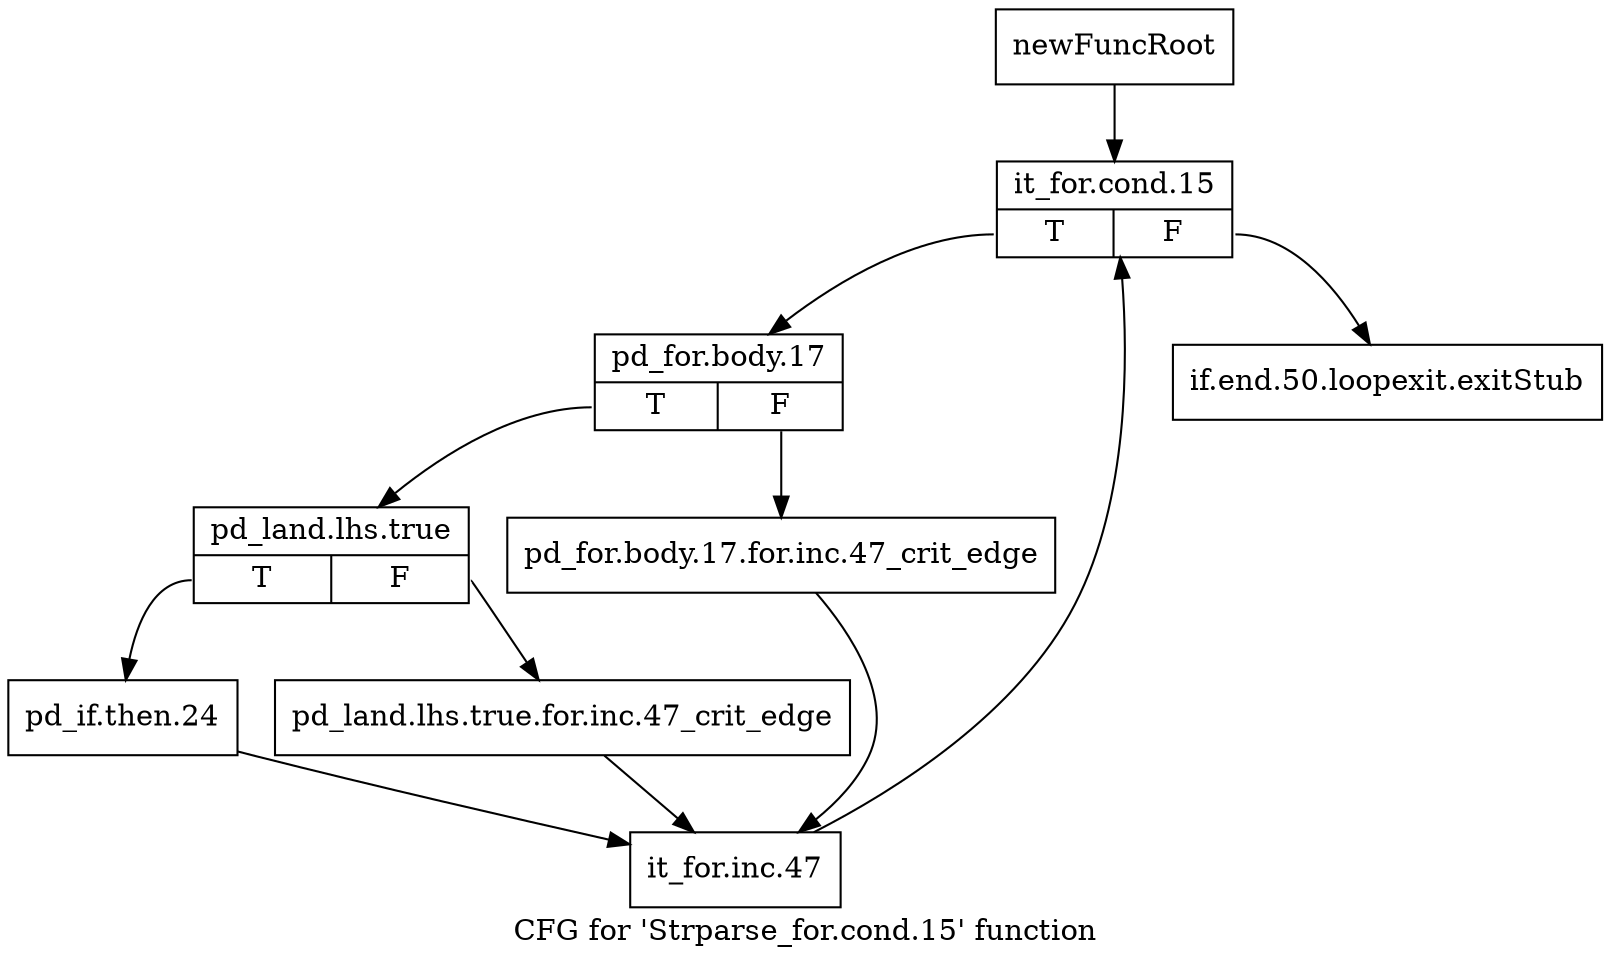 digraph "CFG for 'Strparse_for.cond.15' function" {
	label="CFG for 'Strparse_for.cond.15' function";

	Node0x331f190 [shape=record,label="{newFuncRoot}"];
	Node0x331f190 -> Node0x331f230;
	Node0x331f1e0 [shape=record,label="{if.end.50.loopexit.exitStub}"];
	Node0x331f230 [shape=record,label="{it_for.cond.15|{<s0>T|<s1>F}}"];
	Node0x331f230:s0 -> Node0x331f280;
	Node0x331f230:s1 -> Node0x331f1e0;
	Node0x331f280 [shape=record,label="{pd_for.body.17|{<s0>T|<s1>F}}"];
	Node0x331f280:s0 -> Node0x331f320;
	Node0x331f280:s1 -> Node0x331f2d0;
	Node0x331f2d0 [shape=record,label="{pd_for.body.17.for.inc.47_crit_edge}"];
	Node0x331f2d0 -> Node0x331f410;
	Node0x331f320 [shape=record,label="{pd_land.lhs.true|{<s0>T|<s1>F}}"];
	Node0x331f320:s0 -> Node0x331f3c0;
	Node0x331f320:s1 -> Node0x331f370;
	Node0x331f370 [shape=record,label="{pd_land.lhs.true.for.inc.47_crit_edge}"];
	Node0x331f370 -> Node0x331f410;
	Node0x331f3c0 [shape=record,label="{pd_if.then.24}"];
	Node0x331f3c0 -> Node0x331f410;
	Node0x331f410 [shape=record,label="{it_for.inc.47}"];
	Node0x331f410 -> Node0x331f230;
}
